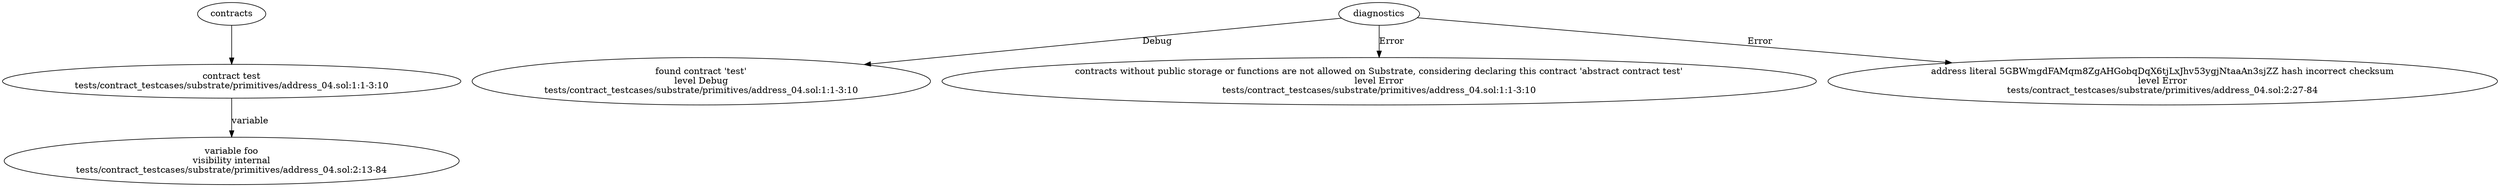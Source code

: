 strict digraph "tests/contract_testcases/substrate/primitives/address_04.sol" {
	contract [label="contract test\ntests/contract_testcases/substrate/primitives/address_04.sol:1:1-3:10"]
	var [label="variable foo\nvisibility internal\ntests/contract_testcases/substrate/primitives/address_04.sol:2:13-84"]
	diagnostic [label="found contract 'test'\nlevel Debug\ntests/contract_testcases/substrate/primitives/address_04.sol:1:1-3:10"]
	diagnostic_5 [label="contracts without public storage or functions are not allowed on Substrate, considering declaring this contract 'abstract contract test'\nlevel Error\ntests/contract_testcases/substrate/primitives/address_04.sol:1:1-3:10"]
	diagnostic_6 [label="address literal 5GBWmgdFAMqm8ZgAHGobqDqX6tjLxJhv53ygjNtaaAn3sjZZ hash incorrect checksum\nlevel Error\ntests/contract_testcases/substrate/primitives/address_04.sol:2:27-84"]
	contracts -> contract
	contract -> var [label="variable"]
	diagnostics -> diagnostic [label="Debug"]
	diagnostics -> diagnostic_5 [label="Error"]
	diagnostics -> diagnostic_6 [label="Error"]
}
